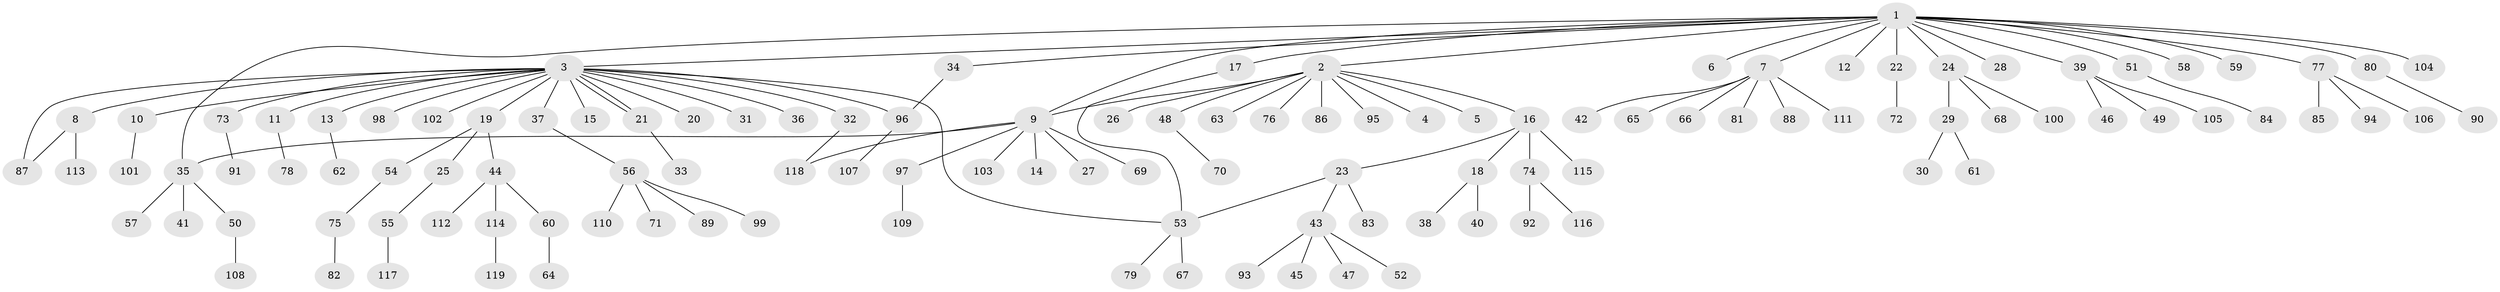// Generated by graph-tools (version 1.1) at 2025/26/03/09/25 03:26:07]
// undirected, 119 vertices, 126 edges
graph export_dot {
graph [start="1"]
  node [color=gray90,style=filled];
  1;
  2;
  3;
  4;
  5;
  6;
  7;
  8;
  9;
  10;
  11;
  12;
  13;
  14;
  15;
  16;
  17;
  18;
  19;
  20;
  21;
  22;
  23;
  24;
  25;
  26;
  27;
  28;
  29;
  30;
  31;
  32;
  33;
  34;
  35;
  36;
  37;
  38;
  39;
  40;
  41;
  42;
  43;
  44;
  45;
  46;
  47;
  48;
  49;
  50;
  51;
  52;
  53;
  54;
  55;
  56;
  57;
  58;
  59;
  60;
  61;
  62;
  63;
  64;
  65;
  66;
  67;
  68;
  69;
  70;
  71;
  72;
  73;
  74;
  75;
  76;
  77;
  78;
  79;
  80;
  81;
  82;
  83;
  84;
  85;
  86;
  87;
  88;
  89;
  90;
  91;
  92;
  93;
  94;
  95;
  96;
  97;
  98;
  99;
  100;
  101;
  102;
  103;
  104;
  105;
  106;
  107;
  108;
  109;
  110;
  111;
  112;
  113;
  114;
  115;
  116;
  117;
  118;
  119;
  1 -- 2;
  1 -- 3;
  1 -- 6;
  1 -- 7;
  1 -- 9;
  1 -- 12;
  1 -- 17;
  1 -- 22;
  1 -- 24;
  1 -- 28;
  1 -- 34;
  1 -- 35;
  1 -- 39;
  1 -- 51;
  1 -- 58;
  1 -- 59;
  1 -- 77;
  1 -- 80;
  1 -- 104;
  2 -- 4;
  2 -- 5;
  2 -- 9;
  2 -- 16;
  2 -- 26;
  2 -- 48;
  2 -- 63;
  2 -- 76;
  2 -- 86;
  2 -- 95;
  3 -- 8;
  3 -- 10;
  3 -- 11;
  3 -- 13;
  3 -- 15;
  3 -- 19;
  3 -- 20;
  3 -- 21;
  3 -- 21;
  3 -- 31;
  3 -- 32;
  3 -- 36;
  3 -- 37;
  3 -- 53;
  3 -- 73;
  3 -- 87;
  3 -- 96;
  3 -- 98;
  3 -- 102;
  7 -- 42;
  7 -- 65;
  7 -- 66;
  7 -- 81;
  7 -- 88;
  7 -- 111;
  8 -- 87;
  8 -- 113;
  9 -- 14;
  9 -- 27;
  9 -- 35;
  9 -- 69;
  9 -- 97;
  9 -- 103;
  9 -- 118;
  10 -- 101;
  11 -- 78;
  13 -- 62;
  16 -- 18;
  16 -- 23;
  16 -- 74;
  16 -- 115;
  17 -- 53;
  18 -- 38;
  18 -- 40;
  19 -- 25;
  19 -- 44;
  19 -- 54;
  21 -- 33;
  22 -- 72;
  23 -- 43;
  23 -- 53;
  23 -- 83;
  24 -- 29;
  24 -- 68;
  24 -- 100;
  25 -- 55;
  29 -- 30;
  29 -- 61;
  32 -- 118;
  34 -- 96;
  35 -- 41;
  35 -- 50;
  35 -- 57;
  37 -- 56;
  39 -- 46;
  39 -- 49;
  39 -- 105;
  43 -- 45;
  43 -- 47;
  43 -- 52;
  43 -- 93;
  44 -- 60;
  44 -- 112;
  44 -- 114;
  48 -- 70;
  50 -- 108;
  51 -- 84;
  53 -- 67;
  53 -- 79;
  54 -- 75;
  55 -- 117;
  56 -- 71;
  56 -- 89;
  56 -- 99;
  56 -- 110;
  60 -- 64;
  73 -- 91;
  74 -- 92;
  74 -- 116;
  75 -- 82;
  77 -- 85;
  77 -- 94;
  77 -- 106;
  80 -- 90;
  96 -- 107;
  97 -- 109;
  114 -- 119;
}
